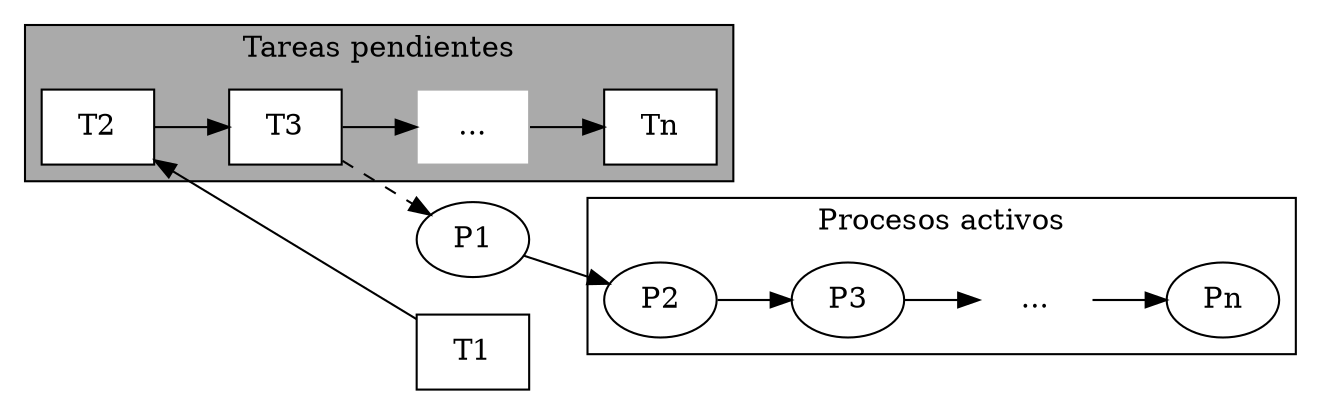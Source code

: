 digraph G {
	rankdir=LR;
	subgraph cluster_trab {
		bgcolor="#AAAAAA";
		label="Tareas pendientes"
		T1 -> T2 -> T3 -> T4 -> Tn;
	}
	subgraph cluster_cpu {
		label="Procesos activos";
		P1 -> P2 -> P3 -> P4 -> Pn;
	}
	{rank=same T1 P1}
	T1 [shape=box, style="filled", fillcolor="white"];
	T2 [shape=box, style="filled", fillcolor="white"];
	T3 [shape=box, style="filled", fillcolor="white"];
	T4 [shape=box, label="...", color="#AAAAAA", style="filled", fillcolor="white"];
	Tn [shape=box, style="filled", fillcolor="white"];
	P4 [label="...", color=white];
	T3 -> P1 [style=dashed];
}
